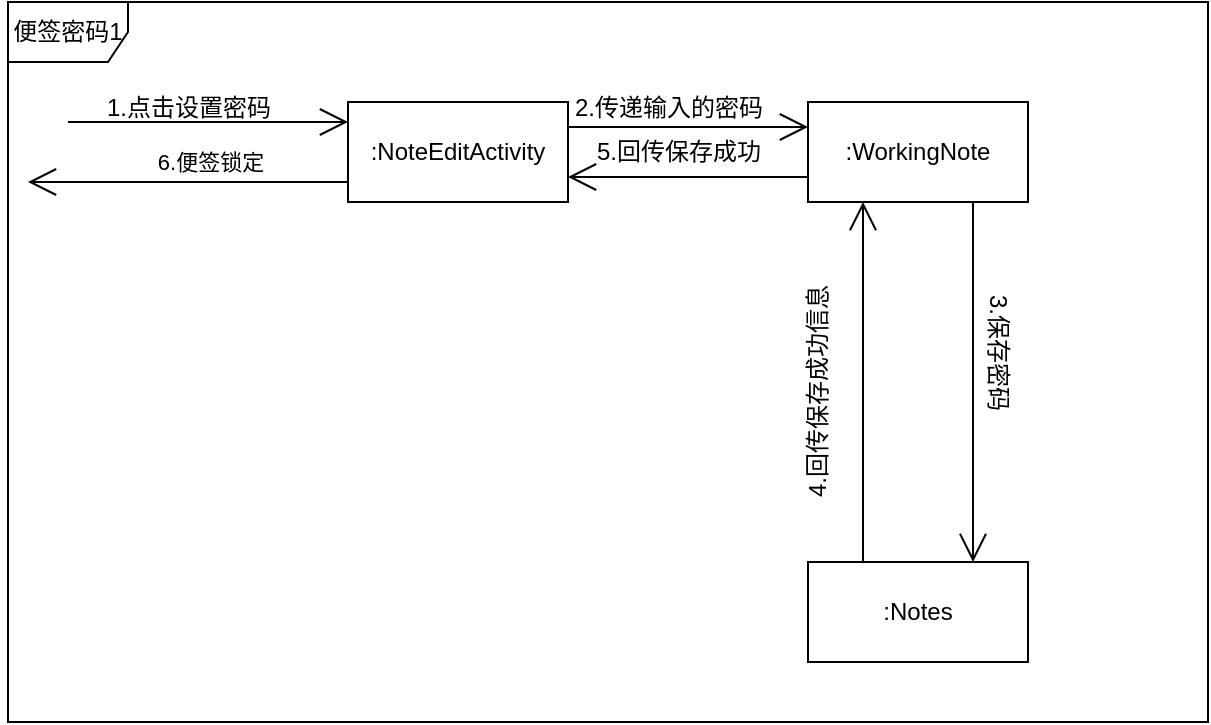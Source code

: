<mxfile version="22.1.2" type="device">
  <diagram name="Page-1" id="929967ad-93f9-6ef4-fab6-5d389245f69c">
    <mxGraphModel dx="797" dy="421" grid="1" gridSize="10" guides="1" tooltips="1" connect="1" arrows="1" fold="1" page="1" pageScale="1.5" pageWidth="1169" pageHeight="826" background="none" math="0" shadow="0">
      <root>
        <mxCell id="0" style=";html=1;" />
        <mxCell id="1" style=";html=1;" parent="0" />
        <mxCell id="sLNT8vMcKbHzTjfFRy0S-1" value="便签密码1" style="shape=umlFrame;whiteSpace=wrap;html=1;pointerEvents=0;" parent="1" vertex="1">
          <mxGeometry x="430" y="270" width="600" height="360" as="geometry" />
        </mxCell>
        <mxCell id="sLNT8vMcKbHzTjfFRy0S-3" value=":NoteEditActivity" style="html=1;whiteSpace=wrap;" parent="1" vertex="1">
          <mxGeometry x="600" y="320" width="110" height="50" as="geometry" />
        </mxCell>
        <mxCell id="sLNT8vMcKbHzTjfFRy0S-9" value="" style="endArrow=open;endFill=1;endSize=12;html=1;rounded=0;" parent="1" edge="1">
          <mxGeometry width="160" relative="1" as="geometry">
            <mxPoint x="460" y="330" as="sourcePoint" />
            <mxPoint x="600" y="330" as="targetPoint" />
          </mxGeometry>
        </mxCell>
        <mxCell id="sLNT8vMcKbHzTjfFRy0S-10" value="1.点击设置密码" style="text;html=1;align=center;verticalAlign=middle;resizable=0;points=[];autosize=1;strokeColor=none;fillColor=none;" parent="1" vertex="1">
          <mxGeometry x="465" y="308" width="110" height="30" as="geometry" />
        </mxCell>
        <mxCell id="sLNT8vMcKbHzTjfFRy0S-11" value="" style="endArrow=open;endFill=1;endSize=12;html=1;rounded=0;" parent="1" edge="1">
          <mxGeometry width="160" relative="1" as="geometry">
            <mxPoint x="600" y="360" as="sourcePoint" />
            <mxPoint x="440" y="360" as="targetPoint" />
          </mxGeometry>
        </mxCell>
        <mxCell id="sLNT8vMcKbHzTjfFRy0S-12" value="6.便签锁定" style="edgeLabel;html=1;align=center;verticalAlign=middle;resizable=0;points=[];" parent="sLNT8vMcKbHzTjfFRy0S-11" vertex="1" connectable="0">
          <mxGeometry x="0.209" y="1" relative="1" as="geometry">
            <mxPoint x="27" y="-11" as="offset" />
          </mxGeometry>
        </mxCell>
        <mxCell id="sLNT8vMcKbHzTjfFRy0S-13" value="" style="endArrow=open;endFill=1;endSize=12;html=1;rounded=0;entryX=0;entryY=0.25;entryDx=0;entryDy=0;exitX=1;exitY=0.25;exitDx=0;exitDy=0;" parent="1" source="sLNT8vMcKbHzTjfFRy0S-3" target="sLNT8vMcKbHzTjfFRy0S-14" edge="1">
          <mxGeometry width="160" relative="1" as="geometry">
            <mxPoint x="710" y="344.57" as="sourcePoint" />
            <mxPoint x="870" y="344.57" as="targetPoint" />
          </mxGeometry>
        </mxCell>
        <mxCell id="sLNT8vMcKbHzTjfFRy0S-14" value=":WorkingNote" style="html=1;whiteSpace=wrap;" parent="1" vertex="1">
          <mxGeometry x="830" y="320" width="110" height="50" as="geometry" />
        </mxCell>
        <mxCell id="sLNT8vMcKbHzTjfFRy0S-15" value="2.传递输入的密码" style="text;html=1;align=center;verticalAlign=middle;resizable=0;points=[];autosize=1;strokeColor=none;fillColor=none;" parent="1" vertex="1">
          <mxGeometry x="700" y="308" width="120" height="30" as="geometry" />
        </mxCell>
        <mxCell id="sLNT8vMcKbHzTjfFRy0S-16" value="" style="endArrow=open;endFill=1;endSize=12;html=1;rounded=0;exitX=0;exitY=0.75;exitDx=0;exitDy=0;entryX=1;entryY=0.75;entryDx=0;entryDy=0;" parent="1" source="sLNT8vMcKbHzTjfFRy0S-14" target="sLNT8vMcKbHzTjfFRy0S-3" edge="1">
          <mxGeometry width="160" relative="1" as="geometry">
            <mxPoint x="700" y="400" as="sourcePoint" />
            <mxPoint x="860" y="400" as="targetPoint" />
          </mxGeometry>
        </mxCell>
        <mxCell id="sLNT8vMcKbHzTjfFRy0S-17" value=":Notes" style="html=1;whiteSpace=wrap;" parent="1" vertex="1">
          <mxGeometry x="830" y="550" width="110" height="50" as="geometry" />
        </mxCell>
        <mxCell id="sLNT8vMcKbHzTjfFRy0S-18" value="" style="endArrow=open;endFill=1;endSize=12;html=1;rounded=0;exitX=0.75;exitY=1;exitDx=0;exitDy=0;entryX=0.75;entryY=0;entryDx=0;entryDy=0;" parent="1" source="sLNT8vMcKbHzTjfFRy0S-14" target="sLNT8vMcKbHzTjfFRy0S-17" edge="1">
          <mxGeometry width="160" relative="1" as="geometry">
            <mxPoint x="650" y="490" as="sourcePoint" />
            <mxPoint x="810" y="490" as="targetPoint" />
          </mxGeometry>
        </mxCell>
        <mxCell id="sLNT8vMcKbHzTjfFRy0S-19" value="3.保存密码" style="text;html=1;align=center;verticalAlign=middle;resizable=0;points=[];autosize=1;strokeColor=none;fillColor=none;rotation=90;" parent="1" vertex="1">
          <mxGeometry x="885" y="430" width="80" height="30" as="geometry" />
        </mxCell>
        <mxCell id="sLNT8vMcKbHzTjfFRy0S-20" value="" style="endArrow=open;endFill=1;endSize=12;html=1;rounded=0;exitX=0.25;exitY=0;exitDx=0;exitDy=0;entryX=0.25;entryY=1;entryDx=0;entryDy=0;" parent="1" source="sLNT8vMcKbHzTjfFRy0S-17" target="sLNT8vMcKbHzTjfFRy0S-14" edge="1">
          <mxGeometry width="160" relative="1" as="geometry">
            <mxPoint x="750" y="440" as="sourcePoint" />
            <mxPoint x="910" y="440" as="targetPoint" />
          </mxGeometry>
        </mxCell>
        <mxCell id="sLNT8vMcKbHzTjfFRy0S-21" value="4.回传保存成功信息" style="text;html=1;align=center;verticalAlign=middle;resizable=0;points=[];autosize=1;strokeColor=none;fillColor=none;rotation=-90;" parent="1" vertex="1">
          <mxGeometry x="770" y="450" width="130" height="30" as="geometry" />
        </mxCell>
        <mxCell id="sLNT8vMcKbHzTjfFRy0S-22" value="5.回传保存成功" style="text;html=1;align=center;verticalAlign=middle;resizable=0;points=[];autosize=1;strokeColor=none;fillColor=none;" parent="1" vertex="1">
          <mxGeometry x="710" y="330" width="110" height="30" as="geometry" />
        </mxCell>
      </root>
    </mxGraphModel>
  </diagram>
</mxfile>
